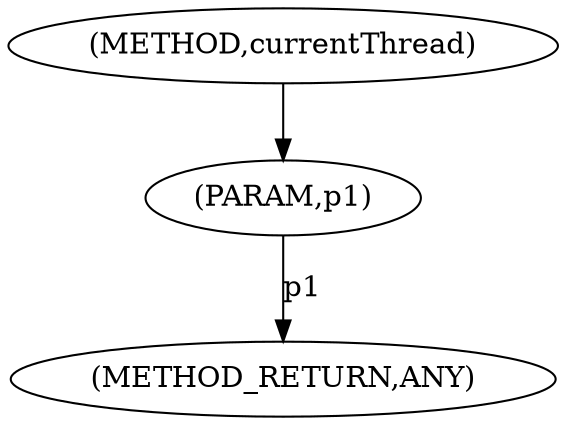 digraph "currentThread" {  
"5642" [label = <(METHOD,currentThread)> ]
"5645" [label = <(METHOD_RETURN,ANY)> ]
"5643" [label = <(PARAM,p1)> ]
  "5643" -> "5645"  [ label = "p1"] 
  "5642" -> "5643" 
}
